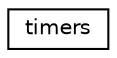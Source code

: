 digraph "Graphical Class Hierarchy"
{
 // LATEX_PDF_SIZE
  edge [fontname="Helvetica",fontsize="10",labelfontname="Helvetica",labelfontsize="10"];
  node [fontname="Helvetica",fontsize="10",shape=record];
  rankdir="LR";
  Node0 [label="timers",height=0.2,width=0.4,color="black", fillcolor="white", style="filled",URL="$classtimers.html",tooltip="Clase del objeto timers El objeto timers permite agrupar todos los timers y ejecutarlos de una sola p..."];
}
